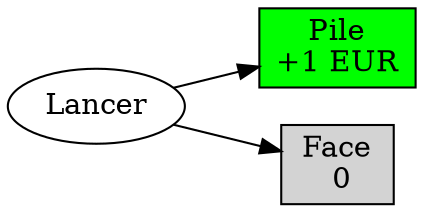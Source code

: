 digraph G {
  
  rankdir=LR;

  Lancer;
  Pile [shape=box, label="Pile\n+1 EUR", style="filled", fillcolor="green"];
  Face [shape=box, label="Face\n 0", style="filled", fillcolor="lightgrey"];

  Lancer -> Pile;
  Lancer -> Face; 
}